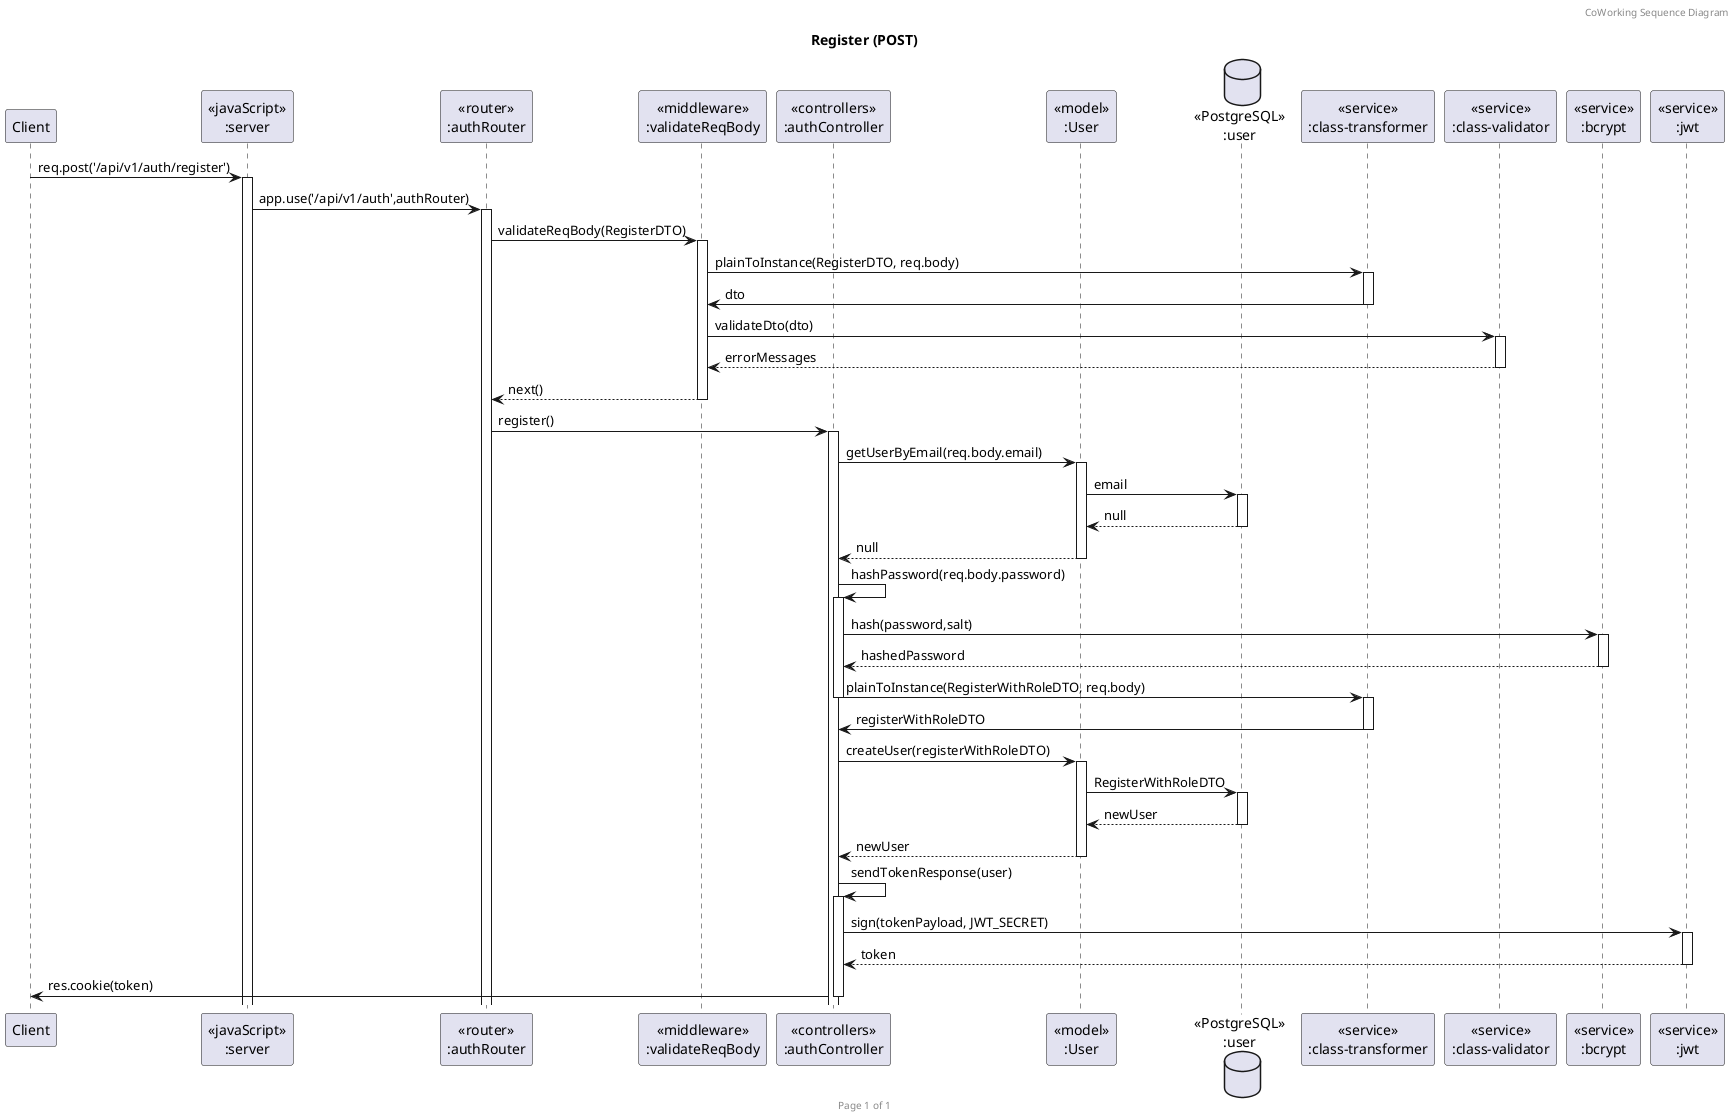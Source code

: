 @startuml Register (POST)

header CoWorking Sequence Diagram
footer Page %page% of %lastpage%
title "Register (POST)"

participant "Client" as client
participant "<<javaScript>>\n:server" as server
participant "<<router>>\n:authRouter" as authRouter
participant "<<middleware>>\n:validateReqBody" as middleware
participant "<<controllers>>\n:authController" as authController
participant "<<model>>\n:User" as userModel
database "<<PostgreSQL>>\n:user" as userDatabase
participant "<<service>>\n:class-transformer" as classTransformer
participant "<<service>>\n:class-validator" as classValidator
participant "<<service>>\n:bcrypt" as bcrypt
participant "<<service>>\n:jwt" as jwt

client->server ++:req.post('/api/v1/auth/register')
server->authRouter ++:app.use('/api/v1/auth',authRouter)

authRouter -> middleware ++: validateReqBody(RegisterDTO)
middleware -> classTransformer ++: plainToInstance(RegisterDTO, req.body)
classTransformer -> middleware --: dto
middleware -> classValidator ++: validateDto(dto)
classValidator --> middleware --: errorMessages
middleware --> authRouter --: next()

authRouter -> authController ++:register()

authController->userModel ++:getUserByEmail(req.body.email)
userModel ->userDatabase ++: email
userDatabase --> userModel --: null
userModel --> authController --: null
authController -> authController ++: hashPassword(req.body.password)
authController -> bcrypt ++: hash(password,salt)
bcrypt --> authController --: hashedPassword
authController -> classTransformer --++: plainToInstance(RegisterWithRoleDTO, req.body)
classTransformer -> authController --: registerWithRoleDTO

authController->userModel ++:createUser(registerWithRoleDTO)
userModel ->userDatabase ++: RegisterWithRoleDTO
userDatabase --> userModel --: newUser
userModel --> authController --: newUser
authController -> authController ++: sendTokenResponse(user)
authController -> jwt ++: sign(tokenPayload, JWT_SECRET)
jwt --> authController --: token
authController -> client --: res.cookie(token) 

@enduml